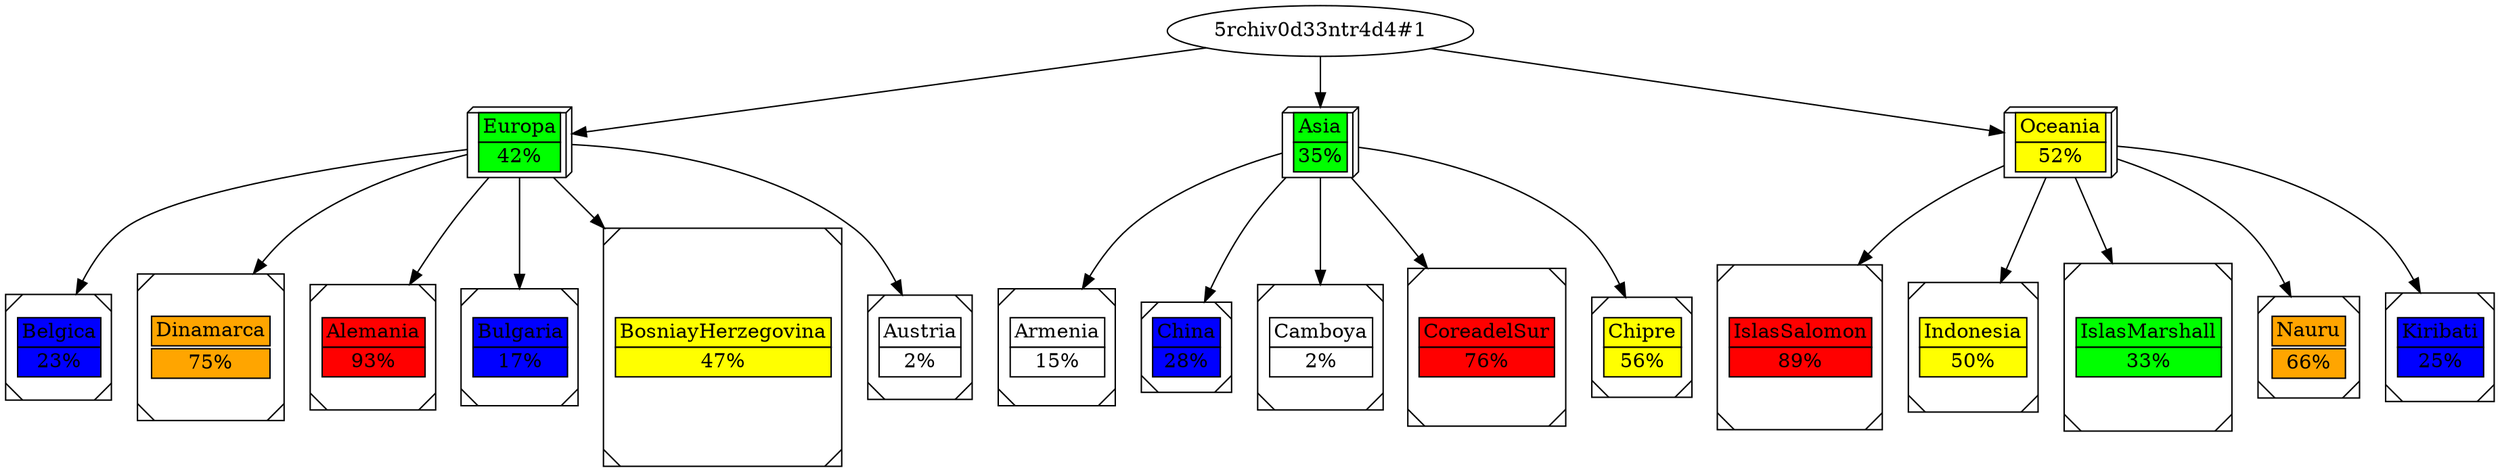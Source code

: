 digraph G {
"5rchiv0d33ntr4d4#1" -> "Europa"
Belgica[label=<<table border="0" cellborder="1" cellspacing="0"><tr><td bgcolor="blue">Belgica</td></tr><tr><td bgcolor="blue">23%</td></tr></table>>, shape=Msquare];
Europa -> Belgica

Dinamarca[label=<<table border="0" cellborder="1" ellspacing="0"><tr><td bgcolor="orange">Dinamarca</td></tr><tr><td bgcolor="orange">75%</td></tr></table>>, shape=Msquare];
Europa -> Dinamarca

Alemania[label=<<table border="0" cellborder="1" cellspacing="0"><tr><td bgcolor="red">Alemania</td></tr><tr><td bgcolor="red">93%</td></tr></table>>, shape=Msquare];
Europa -> Alemania

Bulgaria[label=<<table border="0" cellborder="1" cellspacing="0"><tr><td bgcolor="blue">Bulgaria</td></tr><tr><td bgcolor="blue">17%</td></tr></table>>, shape=Msquare];
Europa -> Bulgaria

BosniayHerzegovina[label=<<table border="0" cellborder="1" cellspacing="0"><tr><td bgcolor="yellow">BosniayHerzegovina</td></tr><tr><td bgcolor="yellow">47%</td></tr></table>>, shape=Msquare];
Europa -> BosniayHerzegovina

Austria[label=<<table border="0" cellborder="1" cellspacing="0"><tr><td bgcolor="white">Austria</td></tr><tr><td bgcolor="white">2%</td></tr></table>>, shape=Msquare];
Europa -> Austria

Europa[label=<<table border="0" cellborder="1" cellspacing="0"><tr><td bgcolor="green">Europa</td></tr><tr><td bgcolor="green">42%</td></tr></table>>, shape=box3d];
"5rchiv0d33ntr4d4#1" -> "Asia"
Armenia[label=<<table border="0" cellborder="1" cellspacing="0"><tr><td bgcolor="white">Armenia</td></tr><tr><td bgcolor="white">15%</td></tr></table>>, shape=Msquare];
Asia -> Armenia

China[label=<<table border="0" cellborder="1" cellspacing="0"><tr><td bgcolor="blue">China</td></tr><tr><td bgcolor="blue">28%</td></tr></table>>, shape=Msquare];
Asia -> China

Camboya[label=<<table border="0" cellborder="1" cellspacing="0"><tr><td bgcolor="white">Camboya</td></tr><tr><td bgcolor="white">2%</td></tr></table>>, shape=Msquare];
Asia -> Camboya

CoreadelSur[label=<<table border="0" cellborder="1" cellspacing="0"><tr><td bgcolor="red">CoreadelSur</td></tr><tr><td bgcolor="red">76%</td></tr></table>>, shape=Msquare];
Asia -> CoreadelSur

Chipre[label=<<table border="0" cellborder="1" cellspacing="0"><tr><td bgcolor="yellow">Chipre</td></tr><tr><td bgcolor="yellow">56%</td></tr></table>>, shape=Msquare];
Asia -> Chipre

Asia[label=<<table border="0" cellborder="1" cellspacing="0"><tr><td bgcolor="green">Asia</td></tr><tr><td bgcolor="green">35%</td></tr></table>>, shape=box3d];
"5rchiv0d33ntr4d4#1" -> "Oceania"
IslasSalomon[label=<<table border="0" cellborder="1" cellspacing="0"><tr><td bgcolor="red">IslasSalomon</td></tr><tr><td bgcolor="red">89%</td></tr></table>>, shape=Msquare];
Oceania -> IslasSalomon

Indonesia[label=<<table border="0" cellborder="1" cellspacing="0"><tr><td bgcolor="yellow">Indonesia</td></tr><tr><td bgcolor="yellow">50%</td></tr></table>>, shape=Msquare];
Oceania -> Indonesia

IslasMarshall[label=<<table border="0" cellborder="1" cellspacing="0"><tr><td bgcolor="green">IslasMarshall</td></tr><tr><td bgcolor="green">33%</td></tr></table>>, shape=Msquare];
Oceania -> IslasMarshall

Nauru[label=<<table border="0" cellborder="1" ellspacing="0"><tr><td bgcolor="orange">Nauru</td></tr><tr><td bgcolor="orange">66%</td></tr></table>>, shape=Msquare];
Oceania -> Nauru

Kiribati[label=<<table border="0" cellborder="1" cellspacing="0"><tr><td bgcolor="blue">Kiribati</td></tr><tr><td bgcolor="blue">25%</td></tr></table>>, shape=Msquare];
Oceania -> Kiribati

Oceania[label=<<table border="0" cellborder="1" cellspacing="0"><tr><td bgcolor="yellow">Oceania</td></tr><tr><td bgcolor="yellow">52%</td></tr></table>>, shape=box3d];
}
